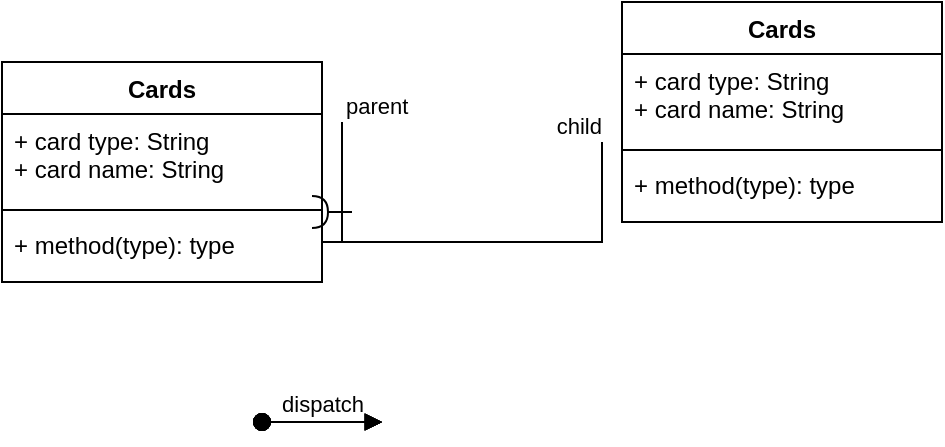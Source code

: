 <mxfile version="24.7.16">
  <diagram name="Page-1" id="qD5k_48tkqmu2VR2OUCa">
    <mxGraphModel dx="1194" dy="755" grid="1" gridSize="10" guides="1" tooltips="1" connect="1" arrows="1" fold="1" page="1" pageScale="1" pageWidth="850" pageHeight="1100" math="0" shadow="0">
      <root>
        <mxCell id="0" />
        <mxCell id="1" parent="0" />
        <mxCell id="vrTmBLNvcwF6AmLJnSpm-17" value="Cards&lt;div&gt;&lt;br&gt;&lt;/div&gt;" style="swimlane;fontStyle=1;align=center;verticalAlign=top;childLayout=stackLayout;horizontal=1;startSize=26;horizontalStack=0;resizeParent=1;resizeParentMax=0;resizeLast=0;collapsible=1;marginBottom=0;whiteSpace=wrap;html=1;" vertex="1" parent="1">
          <mxGeometry x="250" y="100" width="160" height="110" as="geometry" />
        </mxCell>
        <mxCell id="vrTmBLNvcwF6AmLJnSpm-18" value="+ card type: String&lt;div&gt;+ card name: String&lt;/div&gt;" style="text;strokeColor=none;fillColor=none;align=left;verticalAlign=top;spacingLeft=4;spacingRight=4;overflow=hidden;rotatable=0;points=[[0,0.5],[1,0.5]];portConstraint=eastwest;whiteSpace=wrap;html=1;" vertex="1" parent="vrTmBLNvcwF6AmLJnSpm-17">
          <mxGeometry y="26" width="160" height="44" as="geometry" />
        </mxCell>
        <mxCell id="vrTmBLNvcwF6AmLJnSpm-19" value="" style="line;strokeWidth=1;fillColor=none;align=left;verticalAlign=middle;spacingTop=-1;spacingLeft=3;spacingRight=3;rotatable=0;labelPosition=right;points=[];portConstraint=eastwest;strokeColor=inherit;" vertex="1" parent="vrTmBLNvcwF6AmLJnSpm-17">
          <mxGeometry y="70" width="160" height="8" as="geometry" />
        </mxCell>
        <mxCell id="vrTmBLNvcwF6AmLJnSpm-20" value="+ method(type): type" style="text;strokeColor=none;fillColor=none;align=left;verticalAlign=top;spacingLeft=4;spacingRight=4;overflow=hidden;rotatable=0;points=[[0,0.5],[1,0.5]];portConstraint=eastwest;whiteSpace=wrap;html=1;" vertex="1" parent="vrTmBLNvcwF6AmLJnSpm-17">
          <mxGeometry y="78" width="160" height="32" as="geometry" />
        </mxCell>
        <mxCell id="vrTmBLNvcwF6AmLJnSpm-27" value="Cards&lt;div&gt;&lt;br&gt;&lt;/div&gt;" style="swimlane;fontStyle=1;align=center;verticalAlign=top;childLayout=stackLayout;horizontal=1;startSize=26;horizontalStack=0;resizeParent=1;resizeParentMax=0;resizeLast=0;collapsible=1;marginBottom=0;whiteSpace=wrap;html=1;" vertex="1" parent="1">
          <mxGeometry x="560" y="70" width="160" height="110" as="geometry" />
        </mxCell>
        <mxCell id="vrTmBLNvcwF6AmLJnSpm-28" value="+ card type: String&lt;div&gt;+ card name: String&lt;/div&gt;" style="text;strokeColor=none;fillColor=none;align=left;verticalAlign=top;spacingLeft=4;spacingRight=4;overflow=hidden;rotatable=0;points=[[0,0.5],[1,0.5]];portConstraint=eastwest;whiteSpace=wrap;html=1;" vertex="1" parent="vrTmBLNvcwF6AmLJnSpm-27">
          <mxGeometry y="26" width="160" height="44" as="geometry" />
        </mxCell>
        <mxCell id="vrTmBLNvcwF6AmLJnSpm-29" value="" style="line;strokeWidth=1;fillColor=none;align=left;verticalAlign=middle;spacingTop=-1;spacingLeft=3;spacingRight=3;rotatable=0;labelPosition=right;points=[];portConstraint=eastwest;strokeColor=inherit;" vertex="1" parent="vrTmBLNvcwF6AmLJnSpm-27">
          <mxGeometry y="70" width="160" height="8" as="geometry" />
        </mxCell>
        <mxCell id="vrTmBLNvcwF6AmLJnSpm-30" value="+ method(type): type" style="text;strokeColor=none;fillColor=none;align=left;verticalAlign=top;spacingLeft=4;spacingRight=4;overflow=hidden;rotatable=0;points=[[0,0.5],[1,0.5]];portConstraint=eastwest;whiteSpace=wrap;html=1;" vertex="1" parent="vrTmBLNvcwF6AmLJnSpm-27">
          <mxGeometry y="78" width="160" height="32" as="geometry" />
        </mxCell>
        <mxCell id="vrTmBLNvcwF6AmLJnSpm-33" value="" style="rounded=0;orthogonalLoop=1;jettySize=auto;html=1;endArrow=halfCircle;endFill=0;endSize=6;strokeWidth=1;sketch=0;fontSize=12;curved=1;" edge="1" target="vrTmBLNvcwF6AmLJnSpm-34" parent="1">
          <mxGeometry relative="1" as="geometry">
            <mxPoint x="425" y="175" as="sourcePoint" />
          </mxGeometry>
        </mxCell>
        <mxCell id="vrTmBLNvcwF6AmLJnSpm-34" value="" style="ellipse;whiteSpace=wrap;html=1;align=center;aspect=fixed;fillColor=none;strokeColor=none;resizable=0;perimeter=centerPerimeter;rotatable=0;allowArrows=0;points=[];outlineConnect=1;" vertex="1" parent="1">
          <mxGeometry x="400" y="170" width="10" height="10" as="geometry" />
        </mxCell>
        <mxCell id="vrTmBLNvcwF6AmLJnSpm-37" value="dispatch" style="html=1;verticalAlign=bottom;startArrow=oval;startFill=1;endArrow=block;startSize=8;curved=0;rounded=0;" edge="1" parent="1">
          <mxGeometry width="60" relative="1" as="geometry">
            <mxPoint x="380" y="280" as="sourcePoint" />
            <mxPoint x="440" y="280" as="targetPoint" />
          </mxGeometry>
        </mxCell>
        <mxCell id="vrTmBLNvcwF6AmLJnSpm-38" value="dispatch" style="html=1;verticalAlign=bottom;startArrow=oval;startFill=1;endArrow=block;startSize=8;curved=0;rounded=0;" edge="1" parent="1">
          <mxGeometry width="60" relative="1" as="geometry">
            <mxPoint x="380" y="280" as="sourcePoint" />
            <mxPoint x="440" y="280" as="targetPoint" />
          </mxGeometry>
        </mxCell>
        <mxCell id="vrTmBLNvcwF6AmLJnSpm-39" value="dispatch" style="html=1;verticalAlign=bottom;startArrow=oval;startFill=1;endArrow=block;startSize=8;curved=0;rounded=0;" edge="1" parent="1">
          <mxGeometry width="60" relative="1" as="geometry">
            <mxPoint x="380" y="280" as="sourcePoint" />
            <mxPoint x="440" y="280" as="targetPoint" />
          </mxGeometry>
        </mxCell>
        <mxCell id="vrTmBLNvcwF6AmLJnSpm-40" value="dispatch" style="html=1;verticalAlign=bottom;startArrow=oval;startFill=1;endArrow=block;startSize=8;curved=0;rounded=0;" edge="1" parent="1">
          <mxGeometry width="60" relative="1" as="geometry">
            <mxPoint x="380" y="280" as="sourcePoint" />
            <mxPoint x="440" y="280" as="targetPoint" />
          </mxGeometry>
        </mxCell>
        <mxCell id="vrTmBLNvcwF6AmLJnSpm-41" value="dispatch" style="html=1;verticalAlign=bottom;startArrow=oval;startFill=1;endArrow=block;startSize=8;curved=0;rounded=0;" edge="1" parent="1">
          <mxGeometry width="60" relative="1" as="geometry">
            <mxPoint x="380" y="280" as="sourcePoint" />
            <mxPoint x="440" y="280" as="targetPoint" />
          </mxGeometry>
        </mxCell>
        <mxCell id="vrTmBLNvcwF6AmLJnSpm-42" value="dispatch" style="html=1;verticalAlign=bottom;startArrow=oval;startFill=1;endArrow=block;startSize=8;curved=0;rounded=0;" edge="1" parent="1">
          <mxGeometry width="60" relative="1" as="geometry">
            <mxPoint x="380" y="280" as="sourcePoint" />
            <mxPoint x="440" y="280" as="targetPoint" />
          </mxGeometry>
        </mxCell>
        <mxCell id="vrTmBLNvcwF6AmLJnSpm-43" value="dispatch" style="html=1;verticalAlign=bottom;startArrow=oval;startFill=1;endArrow=block;startSize=8;curved=0;rounded=0;" edge="1" parent="1">
          <mxGeometry width="60" relative="1" as="geometry">
            <mxPoint x="380" y="280" as="sourcePoint" />
            <mxPoint x="440" y="280" as="targetPoint" />
          </mxGeometry>
        </mxCell>
        <mxCell id="vrTmBLNvcwF6AmLJnSpm-48" value="" style="endArrow=none;html=1;edgeStyle=orthogonalEdgeStyle;rounded=0;" edge="1" parent="1">
          <mxGeometry relative="1" as="geometry">
            <mxPoint x="420" y="130" as="sourcePoint" />
            <mxPoint x="550" y="140" as="targetPoint" />
            <Array as="points">
              <mxPoint x="410" y="190" />
              <mxPoint x="570" y="190" />
            </Array>
          </mxGeometry>
        </mxCell>
        <mxCell id="vrTmBLNvcwF6AmLJnSpm-49" value="parent" style="edgeLabel;resizable=0;html=1;align=left;verticalAlign=bottom;" connectable="0" vertex="1" parent="vrTmBLNvcwF6AmLJnSpm-48">
          <mxGeometry x="-1" relative="1" as="geometry" />
        </mxCell>
        <mxCell id="vrTmBLNvcwF6AmLJnSpm-50" value="child" style="edgeLabel;resizable=0;html=1;align=right;verticalAlign=bottom;" connectable="0" vertex="1" parent="vrTmBLNvcwF6AmLJnSpm-48">
          <mxGeometry x="1" relative="1" as="geometry" />
        </mxCell>
      </root>
    </mxGraphModel>
  </diagram>
</mxfile>
